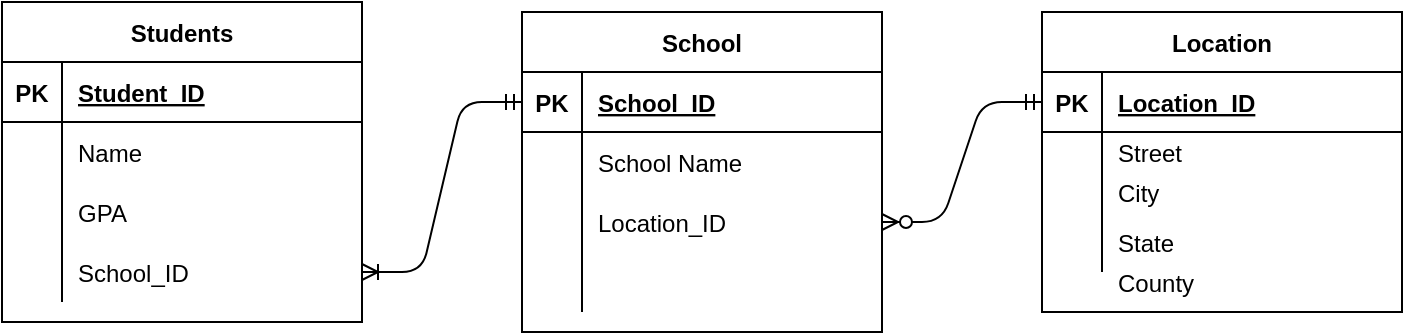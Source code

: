 <mxfile version="14.4.8" type="github">
  <diagram id="pO_ty4dZMDHGmmOhyYrc" name="Page-1">
    <mxGraphModel dx="1422" dy="794" grid="1" gridSize="10" guides="1" tooltips="1" connect="1" arrows="1" fold="1" page="1" pageScale="1" pageWidth="850" pageHeight="1100" math="0" shadow="0">
      <root>
        <mxCell id="0" />
        <mxCell id="1" parent="0" />
        <mxCell id="c9lEqFvSgrfm8IQFviQ1-1" value="School" style="shape=table;startSize=30;container=1;collapsible=1;childLayout=tableLayout;fixedRows=1;rowLines=0;fontStyle=1;align=center;resizeLast=1;" parent="1" vertex="1">
          <mxGeometry x="320" y="160" width="180" height="160" as="geometry" />
        </mxCell>
        <mxCell id="c9lEqFvSgrfm8IQFviQ1-2" value="" style="shape=partialRectangle;collapsible=0;dropTarget=0;pointerEvents=0;fillColor=none;top=0;left=0;bottom=1;right=0;points=[[0,0.5],[1,0.5]];portConstraint=eastwest;" parent="c9lEqFvSgrfm8IQFviQ1-1" vertex="1">
          <mxGeometry y="30" width="180" height="30" as="geometry" />
        </mxCell>
        <mxCell id="c9lEqFvSgrfm8IQFviQ1-3" value="PK" style="shape=partialRectangle;connectable=0;fillColor=none;top=0;left=0;bottom=0;right=0;fontStyle=1;overflow=hidden;" parent="c9lEqFvSgrfm8IQFviQ1-2" vertex="1">
          <mxGeometry width="30" height="30" as="geometry" />
        </mxCell>
        <mxCell id="c9lEqFvSgrfm8IQFviQ1-4" value="School_ID" style="shape=partialRectangle;connectable=0;fillColor=none;top=0;left=0;bottom=0;right=0;align=left;spacingLeft=6;fontStyle=5;overflow=hidden;" parent="c9lEqFvSgrfm8IQFviQ1-2" vertex="1">
          <mxGeometry x="30" width="150" height="30" as="geometry" />
        </mxCell>
        <mxCell id="c9lEqFvSgrfm8IQFviQ1-5" value="" style="shape=partialRectangle;collapsible=0;dropTarget=0;pointerEvents=0;fillColor=none;top=0;left=0;bottom=0;right=0;points=[[0,0.5],[1,0.5]];portConstraint=eastwest;" parent="c9lEqFvSgrfm8IQFviQ1-1" vertex="1">
          <mxGeometry y="60" width="180" height="30" as="geometry" />
        </mxCell>
        <mxCell id="c9lEqFvSgrfm8IQFviQ1-6" value="" style="shape=partialRectangle;connectable=0;fillColor=none;top=0;left=0;bottom=0;right=0;editable=1;overflow=hidden;" parent="c9lEqFvSgrfm8IQFviQ1-5" vertex="1">
          <mxGeometry width="30" height="30" as="geometry" />
        </mxCell>
        <mxCell id="c9lEqFvSgrfm8IQFviQ1-7" value="School Name" style="shape=partialRectangle;connectable=0;fillColor=none;top=0;left=0;bottom=0;right=0;align=left;spacingLeft=6;overflow=hidden;" parent="c9lEqFvSgrfm8IQFviQ1-5" vertex="1">
          <mxGeometry x="30" width="150" height="30" as="geometry" />
        </mxCell>
        <mxCell id="c9lEqFvSgrfm8IQFviQ1-8" value="" style="shape=partialRectangle;collapsible=0;dropTarget=0;pointerEvents=0;fillColor=none;top=0;left=0;bottom=0;right=0;points=[[0,0.5],[1,0.5]];portConstraint=eastwest;" parent="c9lEqFvSgrfm8IQFviQ1-1" vertex="1">
          <mxGeometry y="90" width="180" height="30" as="geometry" />
        </mxCell>
        <mxCell id="c9lEqFvSgrfm8IQFviQ1-9" value="" style="shape=partialRectangle;connectable=0;fillColor=none;top=0;left=0;bottom=0;right=0;editable=1;overflow=hidden;" parent="c9lEqFvSgrfm8IQFviQ1-8" vertex="1">
          <mxGeometry width="30" height="30" as="geometry" />
        </mxCell>
        <mxCell id="c9lEqFvSgrfm8IQFviQ1-10" value="Location_ID" style="shape=partialRectangle;connectable=0;fillColor=none;top=0;left=0;bottom=0;right=0;align=left;spacingLeft=6;overflow=hidden;" parent="c9lEqFvSgrfm8IQFviQ1-8" vertex="1">
          <mxGeometry x="30" width="150" height="30" as="geometry" />
        </mxCell>
        <mxCell id="c9lEqFvSgrfm8IQFviQ1-11" value="" style="shape=partialRectangle;collapsible=0;dropTarget=0;pointerEvents=0;fillColor=none;top=0;left=0;bottom=0;right=0;points=[[0,0.5],[1,0.5]];portConstraint=eastwest;" parent="c9lEqFvSgrfm8IQFviQ1-1" vertex="1">
          <mxGeometry y="120" width="180" height="30" as="geometry" />
        </mxCell>
        <mxCell id="c9lEqFvSgrfm8IQFviQ1-12" value="" style="shape=partialRectangle;connectable=0;fillColor=none;top=0;left=0;bottom=0;right=0;editable=1;overflow=hidden;" parent="c9lEqFvSgrfm8IQFviQ1-11" vertex="1">
          <mxGeometry width="30" height="30" as="geometry" />
        </mxCell>
        <mxCell id="c9lEqFvSgrfm8IQFviQ1-13" value="" style="shape=partialRectangle;connectable=0;fillColor=none;top=0;left=0;bottom=0;right=0;align=left;spacingLeft=6;overflow=hidden;" parent="c9lEqFvSgrfm8IQFviQ1-11" vertex="1">
          <mxGeometry x="30" width="150" height="30" as="geometry" />
        </mxCell>
        <mxCell id="c9lEqFvSgrfm8IQFviQ1-14" value="Students" style="shape=table;startSize=30;container=1;collapsible=1;childLayout=tableLayout;fixedRows=1;rowLines=0;fontStyle=1;align=center;resizeLast=1;" parent="1" vertex="1">
          <mxGeometry x="60" y="155" width="180" height="160" as="geometry" />
        </mxCell>
        <mxCell id="c9lEqFvSgrfm8IQFviQ1-15" value="" style="shape=partialRectangle;collapsible=0;dropTarget=0;pointerEvents=0;fillColor=none;top=0;left=0;bottom=1;right=0;points=[[0,0.5],[1,0.5]];portConstraint=eastwest;" parent="c9lEqFvSgrfm8IQFviQ1-14" vertex="1">
          <mxGeometry y="30" width="180" height="30" as="geometry" />
        </mxCell>
        <mxCell id="c9lEqFvSgrfm8IQFviQ1-16" value="PK" style="shape=partialRectangle;connectable=0;fillColor=none;top=0;left=0;bottom=0;right=0;fontStyle=1;overflow=hidden;" parent="c9lEqFvSgrfm8IQFviQ1-15" vertex="1">
          <mxGeometry width="30" height="30" as="geometry" />
        </mxCell>
        <mxCell id="c9lEqFvSgrfm8IQFviQ1-17" value="Student_ID" style="shape=partialRectangle;connectable=0;fillColor=none;top=0;left=0;bottom=0;right=0;align=left;spacingLeft=6;fontStyle=5;overflow=hidden;" parent="c9lEqFvSgrfm8IQFviQ1-15" vertex="1">
          <mxGeometry x="30" width="150" height="30" as="geometry" />
        </mxCell>
        <mxCell id="c9lEqFvSgrfm8IQFviQ1-18" value="" style="shape=partialRectangle;collapsible=0;dropTarget=0;pointerEvents=0;fillColor=none;top=0;left=0;bottom=0;right=0;points=[[0,0.5],[1,0.5]];portConstraint=eastwest;" parent="c9lEqFvSgrfm8IQFviQ1-14" vertex="1">
          <mxGeometry y="60" width="180" height="30" as="geometry" />
        </mxCell>
        <mxCell id="c9lEqFvSgrfm8IQFviQ1-19" value="" style="shape=partialRectangle;connectable=0;fillColor=none;top=0;left=0;bottom=0;right=0;editable=1;overflow=hidden;" parent="c9lEqFvSgrfm8IQFviQ1-18" vertex="1">
          <mxGeometry width="30" height="30" as="geometry" />
        </mxCell>
        <mxCell id="c9lEqFvSgrfm8IQFviQ1-20" value="Name" style="shape=partialRectangle;connectable=0;fillColor=none;top=0;left=0;bottom=0;right=0;align=left;spacingLeft=6;overflow=hidden;" parent="c9lEqFvSgrfm8IQFviQ1-18" vertex="1">
          <mxGeometry x="30" width="150" height="30" as="geometry" />
        </mxCell>
        <mxCell id="c9lEqFvSgrfm8IQFviQ1-21" value="" style="shape=partialRectangle;collapsible=0;dropTarget=0;pointerEvents=0;fillColor=none;top=0;left=0;bottom=0;right=0;points=[[0,0.5],[1,0.5]];portConstraint=eastwest;" parent="c9lEqFvSgrfm8IQFviQ1-14" vertex="1">
          <mxGeometry y="90" width="180" height="30" as="geometry" />
        </mxCell>
        <mxCell id="c9lEqFvSgrfm8IQFviQ1-22" value="" style="shape=partialRectangle;connectable=0;fillColor=none;top=0;left=0;bottom=0;right=0;editable=1;overflow=hidden;" parent="c9lEqFvSgrfm8IQFviQ1-21" vertex="1">
          <mxGeometry width="30" height="30" as="geometry" />
        </mxCell>
        <mxCell id="c9lEqFvSgrfm8IQFviQ1-23" value="GPA" style="shape=partialRectangle;connectable=0;fillColor=none;top=0;left=0;bottom=0;right=0;align=left;spacingLeft=6;overflow=hidden;" parent="c9lEqFvSgrfm8IQFviQ1-21" vertex="1">
          <mxGeometry x="30" width="150" height="30" as="geometry" />
        </mxCell>
        <mxCell id="c9lEqFvSgrfm8IQFviQ1-24" value="" style="shape=partialRectangle;collapsible=0;dropTarget=0;pointerEvents=0;fillColor=none;top=0;left=0;bottom=0;right=0;points=[[0,0.5],[1,0.5]];portConstraint=eastwest;" parent="c9lEqFvSgrfm8IQFviQ1-14" vertex="1">
          <mxGeometry y="120" width="180" height="30" as="geometry" />
        </mxCell>
        <mxCell id="c9lEqFvSgrfm8IQFviQ1-25" value="" style="shape=partialRectangle;connectable=0;fillColor=none;top=0;left=0;bottom=0;right=0;editable=1;overflow=hidden;" parent="c9lEqFvSgrfm8IQFviQ1-24" vertex="1">
          <mxGeometry width="30" height="30" as="geometry" />
        </mxCell>
        <mxCell id="c9lEqFvSgrfm8IQFviQ1-26" value="School_ID" style="shape=partialRectangle;connectable=0;fillColor=none;top=0;left=0;bottom=0;right=0;align=left;spacingLeft=6;overflow=hidden;" parent="c9lEqFvSgrfm8IQFviQ1-24" vertex="1">
          <mxGeometry x="30" width="150" height="30" as="geometry" />
        </mxCell>
        <mxCell id="c9lEqFvSgrfm8IQFviQ1-27" value="Location" style="shape=table;startSize=30;container=1;collapsible=1;childLayout=tableLayout;fixedRows=1;rowLines=0;fontStyle=1;align=center;resizeLast=1;" parent="1" vertex="1">
          <mxGeometry x="580" y="160" width="180" height="150" as="geometry" />
        </mxCell>
        <mxCell id="c9lEqFvSgrfm8IQFviQ1-28" value="" style="shape=partialRectangle;collapsible=0;dropTarget=0;pointerEvents=0;fillColor=none;top=0;left=0;bottom=1;right=0;points=[[0,0.5],[1,0.5]];portConstraint=eastwest;" parent="c9lEqFvSgrfm8IQFviQ1-27" vertex="1">
          <mxGeometry y="30" width="180" height="30" as="geometry" />
        </mxCell>
        <mxCell id="c9lEqFvSgrfm8IQFviQ1-29" value="PK" style="shape=partialRectangle;connectable=0;fillColor=none;top=0;left=0;bottom=0;right=0;fontStyle=1;overflow=hidden;" parent="c9lEqFvSgrfm8IQFviQ1-28" vertex="1">
          <mxGeometry width="30" height="30" as="geometry" />
        </mxCell>
        <mxCell id="c9lEqFvSgrfm8IQFviQ1-30" value="Location_ID" style="shape=partialRectangle;connectable=0;fillColor=none;top=0;left=0;bottom=0;right=0;align=left;spacingLeft=6;fontStyle=5;overflow=hidden;" parent="c9lEqFvSgrfm8IQFviQ1-28" vertex="1">
          <mxGeometry x="30" width="150" height="30" as="geometry" />
        </mxCell>
        <mxCell id="c9lEqFvSgrfm8IQFviQ1-31" value="" style="shape=partialRectangle;collapsible=0;dropTarget=0;pointerEvents=0;fillColor=none;top=0;left=0;bottom=0;right=0;points=[[0,0.5],[1,0.5]];portConstraint=eastwest;" parent="c9lEqFvSgrfm8IQFviQ1-27" vertex="1">
          <mxGeometry y="60" width="180" height="20" as="geometry" />
        </mxCell>
        <mxCell id="c9lEqFvSgrfm8IQFviQ1-32" value="" style="shape=partialRectangle;connectable=0;fillColor=none;top=0;left=0;bottom=0;right=0;editable=1;overflow=hidden;" parent="c9lEqFvSgrfm8IQFviQ1-31" vertex="1">
          <mxGeometry width="30" height="20" as="geometry" />
        </mxCell>
        <mxCell id="c9lEqFvSgrfm8IQFviQ1-33" value="Street" style="shape=partialRectangle;connectable=0;fillColor=none;top=0;left=0;bottom=0;right=0;align=left;spacingLeft=6;overflow=hidden;" parent="c9lEqFvSgrfm8IQFviQ1-31" vertex="1">
          <mxGeometry x="30" width="150" height="20" as="geometry" />
        </mxCell>
        <mxCell id="c9lEqFvSgrfm8IQFviQ1-34" value="" style="shape=partialRectangle;collapsible=0;dropTarget=0;pointerEvents=0;fillColor=none;top=0;left=0;bottom=0;right=0;points=[[0,0.5],[1,0.5]];portConstraint=eastwest;" parent="c9lEqFvSgrfm8IQFviQ1-27" vertex="1">
          <mxGeometry y="80" width="180" height="20" as="geometry" />
        </mxCell>
        <mxCell id="c9lEqFvSgrfm8IQFviQ1-35" value="" style="shape=partialRectangle;connectable=0;fillColor=none;top=0;left=0;bottom=0;right=0;editable=1;overflow=hidden;" parent="c9lEqFvSgrfm8IQFviQ1-34" vertex="1">
          <mxGeometry width="30" height="20" as="geometry" />
        </mxCell>
        <mxCell id="c9lEqFvSgrfm8IQFviQ1-36" value="City" style="shape=partialRectangle;connectable=0;fillColor=none;top=0;left=0;bottom=0;right=0;align=left;spacingLeft=6;overflow=hidden;" parent="c9lEqFvSgrfm8IQFviQ1-34" vertex="1">
          <mxGeometry x="30" width="150" height="20" as="geometry" />
        </mxCell>
        <mxCell id="c9lEqFvSgrfm8IQFviQ1-37" value="" style="shape=partialRectangle;collapsible=0;dropTarget=0;pointerEvents=0;fillColor=none;top=0;left=0;bottom=0;right=0;points=[[0,0.5],[1,0.5]];portConstraint=eastwest;" parent="c9lEqFvSgrfm8IQFviQ1-27" vertex="1">
          <mxGeometry y="100" width="180" height="30" as="geometry" />
        </mxCell>
        <mxCell id="c9lEqFvSgrfm8IQFviQ1-38" value="" style="shape=partialRectangle;connectable=0;fillColor=none;top=0;left=0;bottom=0;right=0;editable=1;overflow=hidden;" parent="c9lEqFvSgrfm8IQFviQ1-37" vertex="1">
          <mxGeometry width="30" height="30" as="geometry" />
        </mxCell>
        <mxCell id="c9lEqFvSgrfm8IQFviQ1-39" value="State" style="shape=partialRectangle;connectable=0;fillColor=none;top=0;left=0;bottom=0;right=0;align=left;spacingLeft=6;overflow=hidden;" parent="c9lEqFvSgrfm8IQFviQ1-37" vertex="1">
          <mxGeometry x="30" width="150" height="30" as="geometry" />
        </mxCell>
        <mxCell id="c9lEqFvSgrfm8IQFviQ1-53" value="County" style="shape=partialRectangle;connectable=0;fillColor=none;top=0;left=0;bottom=0;right=0;align=left;spacingLeft=6;overflow=hidden;" parent="1" vertex="1">
          <mxGeometry x="610" y="280" width="150" height="30" as="geometry" />
        </mxCell>
        <mxCell id="c9lEqFvSgrfm8IQFviQ1-54" value="" style="edgeStyle=entityRelationEdgeStyle;fontSize=12;html=1;endArrow=ERoneToMany;startArrow=ERmandOne;exitX=0;exitY=0.5;exitDx=0;exitDy=0;" parent="1" source="c9lEqFvSgrfm8IQFviQ1-2" target="c9lEqFvSgrfm8IQFviQ1-24" edge="1">
          <mxGeometry width="100" height="100" relative="1" as="geometry">
            <mxPoint x="240" y="300" as="sourcePoint" />
            <mxPoint x="340" y="200" as="targetPoint" />
          </mxGeometry>
        </mxCell>
        <mxCell id="c9lEqFvSgrfm8IQFviQ1-55" value="" style="edgeStyle=entityRelationEdgeStyle;fontSize=12;html=1;endArrow=ERzeroToMany;startArrow=ERmandOne;entryX=1;entryY=0.5;entryDx=0;entryDy=0;exitX=0;exitY=0.5;exitDx=0;exitDy=0;" parent="1" source="c9lEqFvSgrfm8IQFviQ1-28" target="c9lEqFvSgrfm8IQFviQ1-8" edge="1">
          <mxGeometry width="100" height="100" relative="1" as="geometry">
            <mxPoint x="500" y="320" as="sourcePoint" />
            <mxPoint x="600" y="220" as="targetPoint" />
          </mxGeometry>
        </mxCell>
      </root>
    </mxGraphModel>
  </diagram>
</mxfile>

